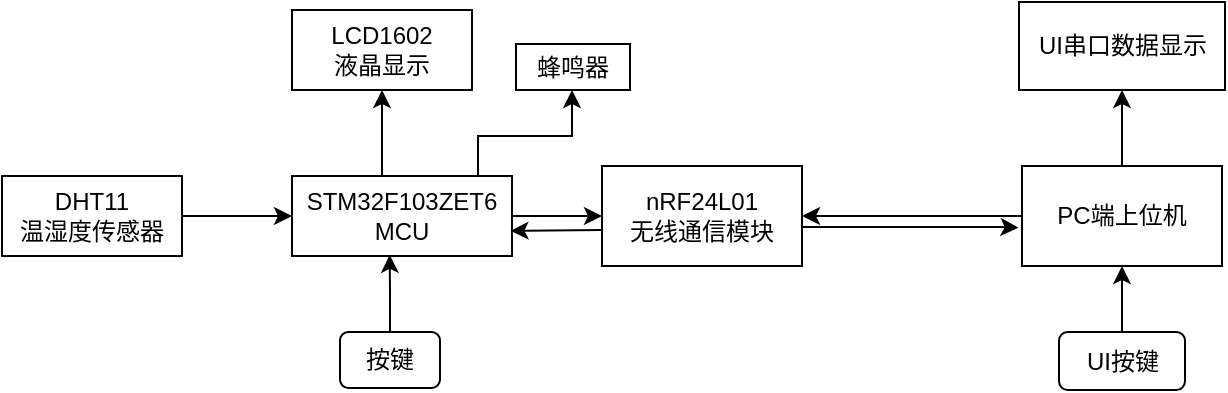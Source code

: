 <mxfile version="19.0.1" type="device"><diagram id="6l8q1r_lgYbI9BuVTtZe" name="第 1 页"><mxGraphModel dx="652" dy="428" grid="0" gridSize="10" guides="1" tooltips="1" connect="1" arrows="1" fold="1" page="1" pageScale="1" pageWidth="827" pageHeight="1169" math="0" shadow="0"><root><mxCell id="0"/><mxCell id="1" parent="0"/><mxCell id="GUuHG8oyt9YYwBj37JSB-9" style="edgeStyle=orthogonalEdgeStyle;rounded=0;orthogonalLoop=1;jettySize=auto;html=1;entryX=0;entryY=0.5;entryDx=0;entryDy=0;" parent="1" source="GUuHG8oyt9YYwBj37JSB-1" target="GUuHG8oyt9YYwBj37JSB-2" edge="1"><mxGeometry relative="1" as="geometry"/></mxCell><mxCell id="GUuHG8oyt9YYwBj37JSB-1" value="DHT11&lt;br&gt;温湿度传感器" style="rounded=0;whiteSpace=wrap;html=1;" parent="1" vertex="1"><mxGeometry x="100" y="150" width="90" height="40" as="geometry"/></mxCell><mxCell id="GUuHG8oyt9YYwBj37JSB-10" style="edgeStyle=orthogonalEdgeStyle;rounded=0;orthogonalLoop=1;jettySize=auto;html=1;entryX=0;entryY=0.5;entryDx=0;entryDy=0;" parent="1" source="GUuHG8oyt9YYwBj37JSB-2" target="GUuHG8oyt9YYwBj37JSB-3" edge="1"><mxGeometry relative="1" as="geometry"/></mxCell><mxCell id="ImxKPIOFZxzamTkKa5ky-6" value="" style="edgeStyle=orthogonalEdgeStyle;rounded=0;orthogonalLoop=1;jettySize=auto;html=1;" edge="1" parent="1" source="GUuHG8oyt9YYwBj37JSB-2" target="GUuHG8oyt9YYwBj37JSB-6"><mxGeometry relative="1" as="geometry"><Array as="points"><mxPoint x="290" y="140"/><mxPoint x="290" y="140"/></Array></mxGeometry></mxCell><mxCell id="ImxKPIOFZxzamTkKa5ky-7" style="edgeStyle=orthogonalEdgeStyle;rounded=0;orthogonalLoop=1;jettySize=auto;html=1;" edge="1" parent="1" source="GUuHG8oyt9YYwBj37JSB-2" target="ImxKPIOFZxzamTkKa5ky-5"><mxGeometry relative="1" as="geometry"><Array as="points"><mxPoint x="338" y="130"/><mxPoint x="385" y="130"/></Array></mxGeometry></mxCell><mxCell id="GUuHG8oyt9YYwBj37JSB-2" value="STM32F103ZET6&lt;br&gt;MCU" style="rounded=0;whiteSpace=wrap;html=1;" parent="1" vertex="1"><mxGeometry x="245" y="150" width="110" height="40" as="geometry"/></mxCell><mxCell id="GUuHG8oyt9YYwBj37JSB-12" style="edgeStyle=orthogonalEdgeStyle;rounded=0;orthogonalLoop=1;jettySize=auto;html=1;exitX=0.992;exitY=0.61;exitDx=0;exitDy=0;exitPerimeter=0;entryX=-0.017;entryY=0.617;entryDx=0;entryDy=0;entryPerimeter=0;" parent="1" source="GUuHG8oyt9YYwBj37JSB-3" target="GUuHG8oyt9YYwBj37JSB-4" edge="1"><mxGeometry relative="1" as="geometry"><mxPoint x="600" y="180" as="targetPoint"/><Array as="points"><mxPoint x="600" y="176"/></Array></mxGeometry></mxCell><mxCell id="GUuHG8oyt9YYwBj37JSB-3" value="nRF24L01&lt;br&gt;无线通信模块" style="rounded=0;whiteSpace=wrap;html=1;" parent="1" vertex="1"><mxGeometry x="400" y="145" width="100" height="50" as="geometry"/></mxCell><mxCell id="GUuHG8oyt9YYwBj37JSB-13" style="edgeStyle=orthogonalEdgeStyle;rounded=0;orthogonalLoop=1;jettySize=auto;html=1;entryX=1;entryY=0.5;entryDx=0;entryDy=0;" parent="1" source="GUuHG8oyt9YYwBj37JSB-4" target="GUuHG8oyt9YYwBj37JSB-3" edge="1"><mxGeometry relative="1" as="geometry"><Array as="points"><mxPoint x="520" y="170"/><mxPoint x="520" y="170"/></Array></mxGeometry></mxCell><mxCell id="ImxKPIOFZxzamTkKa5ky-14" value="" style="edgeStyle=orthogonalEdgeStyle;rounded=0;orthogonalLoop=1;jettySize=auto;html=1;" edge="1" parent="1" source="GUuHG8oyt9YYwBj37JSB-4" target="ImxKPIOFZxzamTkKa5ky-13"><mxGeometry relative="1" as="geometry"/></mxCell><mxCell id="GUuHG8oyt9YYwBj37JSB-4" value="PC端上位机" style="rounded=0;whiteSpace=wrap;html=1;" parent="1" vertex="1"><mxGeometry x="610" y="145" width="100" height="50" as="geometry"/></mxCell><mxCell id="GUuHG8oyt9YYwBj37JSB-6" value="LCD1602&lt;br&gt;液晶显示" style="rounded=0;whiteSpace=wrap;html=1;" parent="1" vertex="1"><mxGeometry x="245" y="67" width="90" height="40" as="geometry"/></mxCell><mxCell id="GUuHG8oyt9YYwBj37JSB-15" value="" style="endArrow=classic;html=1;rounded=0;exitX=0.001;exitY=0.639;exitDx=0;exitDy=0;exitPerimeter=0;entryX=0.993;entryY=0.685;entryDx=0;entryDy=0;entryPerimeter=0;" parent="1" source="GUuHG8oyt9YYwBj37JSB-3" target="GUuHG8oyt9YYwBj37JSB-2" edge="1"><mxGeometry width="50" height="50" relative="1" as="geometry"><mxPoint x="363" y="241" as="sourcePoint"/><mxPoint x="413" y="191" as="targetPoint"/></mxGeometry></mxCell><mxCell id="ImxKPIOFZxzamTkKa5ky-5" value="蜂鸣器" style="rounded=0;whiteSpace=wrap;html=1;" vertex="1" parent="1"><mxGeometry x="357" y="84" width="57" height="23" as="geometry"/></mxCell><mxCell id="ImxKPIOFZxzamTkKa5ky-11" style="edgeStyle=orthogonalEdgeStyle;rounded=0;orthogonalLoop=1;jettySize=auto;html=1;entryX=0.444;entryY=0.987;entryDx=0;entryDy=0;entryPerimeter=0;" edge="1" parent="1" source="ImxKPIOFZxzamTkKa5ky-9" target="GUuHG8oyt9YYwBj37JSB-2"><mxGeometry relative="1" as="geometry"/></mxCell><mxCell id="ImxKPIOFZxzamTkKa5ky-9" value="按键" style="rounded=1;whiteSpace=wrap;html=1;" vertex="1" parent="1"><mxGeometry x="269" y="228" width="50" height="28" as="geometry"/></mxCell><mxCell id="ImxKPIOFZxzamTkKa5ky-12" value="" style="edgeStyle=orthogonalEdgeStyle;rounded=0;orthogonalLoop=1;jettySize=auto;html=1;" edge="1" parent="1" source="ImxKPIOFZxzamTkKa5ky-10" target="GUuHG8oyt9YYwBj37JSB-4"><mxGeometry relative="1" as="geometry"/></mxCell><mxCell id="ImxKPIOFZxzamTkKa5ky-10" value="UI按键" style="rounded=1;whiteSpace=wrap;html=1;" vertex="1" parent="1"><mxGeometry x="628.5" y="228" width="63" height="29" as="geometry"/></mxCell><mxCell id="ImxKPIOFZxzamTkKa5ky-13" value="UI串口数据显示" style="rounded=0;whiteSpace=wrap;html=1;" vertex="1" parent="1"><mxGeometry x="608.5" y="63" width="103" height="44" as="geometry"/></mxCell></root></mxGraphModel></diagram></mxfile>